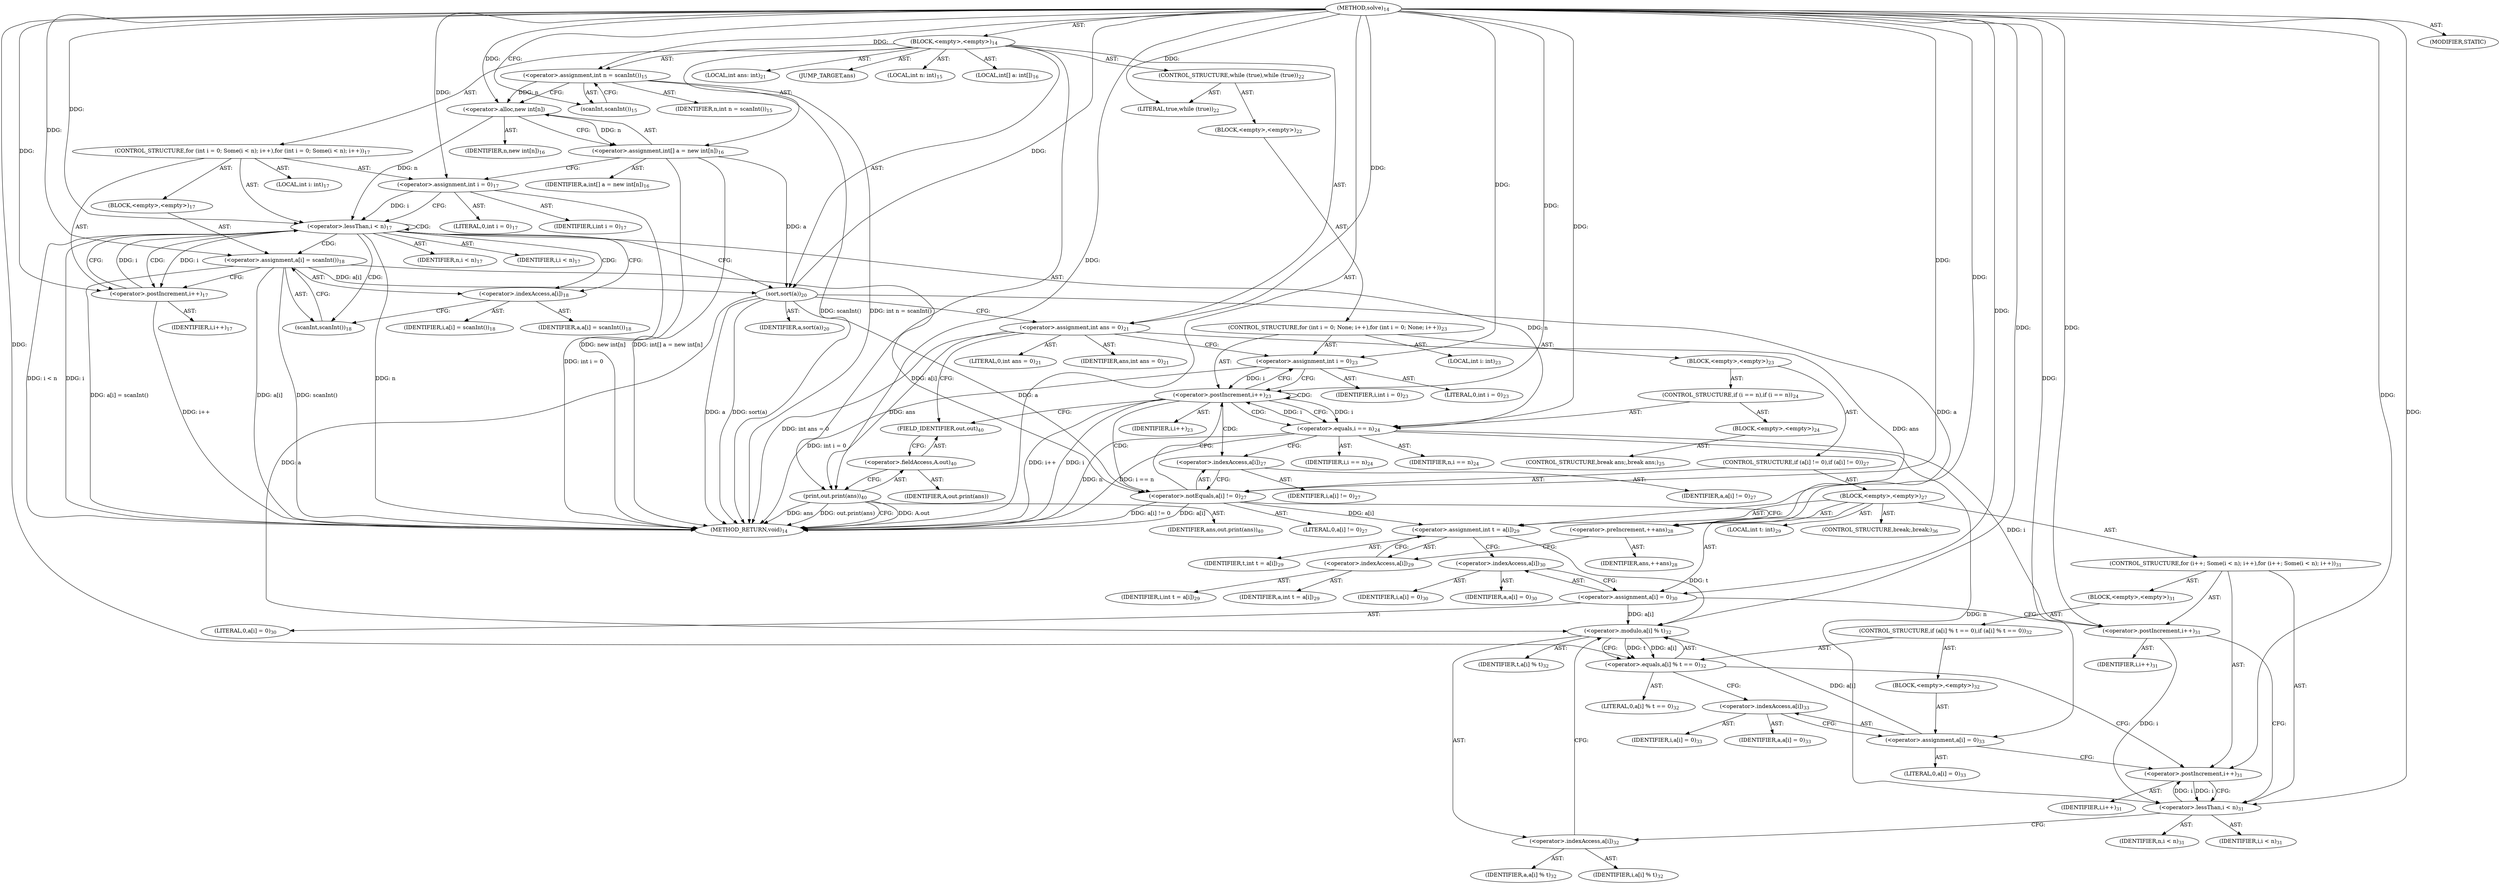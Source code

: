 digraph "solve" {  
"17" [label = <(METHOD,solve)<SUB>14</SUB>> ]
"18" [label = <(BLOCK,&lt;empty&gt;,&lt;empty&gt;)<SUB>14</SUB>> ]
"19" [label = <(LOCAL,int n: int)<SUB>15</SUB>> ]
"20" [label = <(&lt;operator&gt;.assignment,int n = scanInt())<SUB>15</SUB>> ]
"21" [label = <(IDENTIFIER,n,int n = scanInt())<SUB>15</SUB>> ]
"22" [label = <(scanInt,scanInt())<SUB>15</SUB>> ]
"23" [label = <(LOCAL,int[] a: int[])<SUB>16</SUB>> ]
"24" [label = <(&lt;operator&gt;.assignment,int[] a = new int[n])<SUB>16</SUB>> ]
"25" [label = <(IDENTIFIER,a,int[] a = new int[n])<SUB>16</SUB>> ]
"26" [label = <(&lt;operator&gt;.alloc,new int[n])> ]
"27" [label = <(IDENTIFIER,n,new int[n])<SUB>16</SUB>> ]
"28" [label = <(CONTROL_STRUCTURE,for (int i = 0; Some(i &lt; n); i++),for (int i = 0; Some(i &lt; n); i++))<SUB>17</SUB>> ]
"29" [label = <(LOCAL,int i: int)<SUB>17</SUB>> ]
"30" [label = <(&lt;operator&gt;.assignment,int i = 0)<SUB>17</SUB>> ]
"31" [label = <(IDENTIFIER,i,int i = 0)<SUB>17</SUB>> ]
"32" [label = <(LITERAL,0,int i = 0)<SUB>17</SUB>> ]
"33" [label = <(&lt;operator&gt;.lessThan,i &lt; n)<SUB>17</SUB>> ]
"34" [label = <(IDENTIFIER,i,i &lt; n)<SUB>17</SUB>> ]
"35" [label = <(IDENTIFIER,n,i &lt; n)<SUB>17</SUB>> ]
"36" [label = <(&lt;operator&gt;.postIncrement,i++)<SUB>17</SUB>> ]
"37" [label = <(IDENTIFIER,i,i++)<SUB>17</SUB>> ]
"38" [label = <(BLOCK,&lt;empty&gt;,&lt;empty&gt;)<SUB>17</SUB>> ]
"39" [label = <(&lt;operator&gt;.assignment,a[i] = scanInt())<SUB>18</SUB>> ]
"40" [label = <(&lt;operator&gt;.indexAccess,a[i])<SUB>18</SUB>> ]
"41" [label = <(IDENTIFIER,a,a[i] = scanInt())<SUB>18</SUB>> ]
"42" [label = <(IDENTIFIER,i,a[i] = scanInt())<SUB>18</SUB>> ]
"43" [label = <(scanInt,scanInt())<SUB>18</SUB>> ]
"44" [label = <(sort,sort(a))<SUB>20</SUB>> ]
"45" [label = <(IDENTIFIER,a,sort(a))<SUB>20</SUB>> ]
"46" [label = <(LOCAL,int ans: int)<SUB>21</SUB>> ]
"47" [label = <(&lt;operator&gt;.assignment,int ans = 0)<SUB>21</SUB>> ]
"48" [label = <(IDENTIFIER,ans,int ans = 0)<SUB>21</SUB>> ]
"49" [label = <(LITERAL,0,int ans = 0)<SUB>21</SUB>> ]
"50" [label = <(JUMP_TARGET,ans)> ]
"51" [label = <(CONTROL_STRUCTURE,while (true),while (true))<SUB>22</SUB>> ]
"52" [label = <(LITERAL,true,while (true))<SUB>22</SUB>> ]
"53" [label = <(BLOCK,&lt;empty&gt;,&lt;empty&gt;)<SUB>22</SUB>> ]
"54" [label = <(CONTROL_STRUCTURE,for (int i = 0; None; i++),for (int i = 0; None; i++))<SUB>23</SUB>> ]
"55" [label = <(LOCAL,int i: int)<SUB>23</SUB>> ]
"56" [label = <(&lt;operator&gt;.assignment,int i = 0)<SUB>23</SUB>> ]
"57" [label = <(IDENTIFIER,i,int i = 0)<SUB>23</SUB>> ]
"58" [label = <(LITERAL,0,int i = 0)<SUB>23</SUB>> ]
"59" [label = <(&lt;operator&gt;.postIncrement,i++)<SUB>23</SUB>> ]
"60" [label = <(IDENTIFIER,i,i++)<SUB>23</SUB>> ]
"61" [label = <(BLOCK,&lt;empty&gt;,&lt;empty&gt;)<SUB>23</SUB>> ]
"62" [label = <(CONTROL_STRUCTURE,if (i == n),if (i == n))<SUB>24</SUB>> ]
"63" [label = <(&lt;operator&gt;.equals,i == n)<SUB>24</SUB>> ]
"64" [label = <(IDENTIFIER,i,i == n)<SUB>24</SUB>> ]
"65" [label = <(IDENTIFIER,n,i == n)<SUB>24</SUB>> ]
"66" [label = <(BLOCK,&lt;empty&gt;,&lt;empty&gt;)<SUB>24</SUB>> ]
"67" [label = <(CONTROL_STRUCTURE,break ans;,break ans;)<SUB>25</SUB>> ]
"68" [label = <(CONTROL_STRUCTURE,if (a[i] != 0),if (a[i] != 0))<SUB>27</SUB>> ]
"69" [label = <(&lt;operator&gt;.notEquals,a[i] != 0)<SUB>27</SUB>> ]
"70" [label = <(&lt;operator&gt;.indexAccess,a[i])<SUB>27</SUB>> ]
"71" [label = <(IDENTIFIER,a,a[i] != 0)<SUB>27</SUB>> ]
"72" [label = <(IDENTIFIER,i,a[i] != 0)<SUB>27</SUB>> ]
"73" [label = <(LITERAL,0,a[i] != 0)<SUB>27</SUB>> ]
"74" [label = <(BLOCK,&lt;empty&gt;,&lt;empty&gt;)<SUB>27</SUB>> ]
"75" [label = <(&lt;operator&gt;.preIncrement,++ans)<SUB>28</SUB>> ]
"76" [label = <(IDENTIFIER,ans,++ans)<SUB>28</SUB>> ]
"77" [label = <(LOCAL,int t: int)<SUB>29</SUB>> ]
"78" [label = <(&lt;operator&gt;.assignment,int t = a[i])<SUB>29</SUB>> ]
"79" [label = <(IDENTIFIER,t,int t = a[i])<SUB>29</SUB>> ]
"80" [label = <(&lt;operator&gt;.indexAccess,a[i])<SUB>29</SUB>> ]
"81" [label = <(IDENTIFIER,a,int t = a[i])<SUB>29</SUB>> ]
"82" [label = <(IDENTIFIER,i,int t = a[i])<SUB>29</SUB>> ]
"83" [label = <(&lt;operator&gt;.assignment,a[i] = 0)<SUB>30</SUB>> ]
"84" [label = <(&lt;operator&gt;.indexAccess,a[i])<SUB>30</SUB>> ]
"85" [label = <(IDENTIFIER,a,a[i] = 0)<SUB>30</SUB>> ]
"86" [label = <(IDENTIFIER,i,a[i] = 0)<SUB>30</SUB>> ]
"87" [label = <(LITERAL,0,a[i] = 0)<SUB>30</SUB>> ]
"88" [label = <(CONTROL_STRUCTURE,for (i++; Some(i &lt; n); i++),for (i++; Some(i &lt; n); i++))<SUB>31</SUB>> ]
"89" [label = <(&lt;operator&gt;.postIncrement,i++)<SUB>31</SUB>> ]
"90" [label = <(IDENTIFIER,i,i++)<SUB>31</SUB>> ]
"91" [label = <(&lt;operator&gt;.lessThan,i &lt; n)<SUB>31</SUB>> ]
"92" [label = <(IDENTIFIER,i,i &lt; n)<SUB>31</SUB>> ]
"93" [label = <(IDENTIFIER,n,i &lt; n)<SUB>31</SUB>> ]
"94" [label = <(&lt;operator&gt;.postIncrement,i++)<SUB>31</SUB>> ]
"95" [label = <(IDENTIFIER,i,i++)<SUB>31</SUB>> ]
"96" [label = <(BLOCK,&lt;empty&gt;,&lt;empty&gt;)<SUB>31</SUB>> ]
"97" [label = <(CONTROL_STRUCTURE,if (a[i] % t == 0),if (a[i] % t == 0))<SUB>32</SUB>> ]
"98" [label = <(&lt;operator&gt;.equals,a[i] % t == 0)<SUB>32</SUB>> ]
"99" [label = <(&lt;operator&gt;.modulo,a[i] % t)<SUB>32</SUB>> ]
"100" [label = <(&lt;operator&gt;.indexAccess,a[i])<SUB>32</SUB>> ]
"101" [label = <(IDENTIFIER,a,a[i] % t)<SUB>32</SUB>> ]
"102" [label = <(IDENTIFIER,i,a[i] % t)<SUB>32</SUB>> ]
"103" [label = <(IDENTIFIER,t,a[i] % t)<SUB>32</SUB>> ]
"104" [label = <(LITERAL,0,a[i] % t == 0)<SUB>32</SUB>> ]
"105" [label = <(BLOCK,&lt;empty&gt;,&lt;empty&gt;)<SUB>32</SUB>> ]
"106" [label = <(&lt;operator&gt;.assignment,a[i] = 0)<SUB>33</SUB>> ]
"107" [label = <(&lt;operator&gt;.indexAccess,a[i])<SUB>33</SUB>> ]
"108" [label = <(IDENTIFIER,a,a[i] = 0)<SUB>33</SUB>> ]
"109" [label = <(IDENTIFIER,i,a[i] = 0)<SUB>33</SUB>> ]
"110" [label = <(LITERAL,0,a[i] = 0)<SUB>33</SUB>> ]
"111" [label = <(CONTROL_STRUCTURE,break;,break;)<SUB>36</SUB>> ]
"112" [label = <(print,out.print(ans))<SUB>40</SUB>> ]
"113" [label = <(&lt;operator&gt;.fieldAccess,A.out)<SUB>40</SUB>> ]
"114" [label = <(IDENTIFIER,A,out.print(ans))> ]
"115" [label = <(FIELD_IDENTIFIER,out,out)<SUB>40</SUB>> ]
"116" [label = <(IDENTIFIER,ans,out.print(ans))<SUB>40</SUB>> ]
"117" [label = <(MODIFIER,STATIC)> ]
"118" [label = <(METHOD_RETURN,void)<SUB>14</SUB>> ]
  "17" -> "18"  [ label = "AST: "] 
  "17" -> "117"  [ label = "AST: "] 
  "17" -> "118"  [ label = "AST: "] 
  "18" -> "19"  [ label = "AST: "] 
  "18" -> "20"  [ label = "AST: "] 
  "18" -> "23"  [ label = "AST: "] 
  "18" -> "24"  [ label = "AST: "] 
  "18" -> "28"  [ label = "AST: "] 
  "18" -> "44"  [ label = "AST: "] 
  "18" -> "46"  [ label = "AST: "] 
  "18" -> "47"  [ label = "AST: "] 
  "18" -> "50"  [ label = "AST: "] 
  "18" -> "51"  [ label = "AST: "] 
  "18" -> "112"  [ label = "AST: "] 
  "20" -> "21"  [ label = "AST: "] 
  "20" -> "22"  [ label = "AST: "] 
  "24" -> "25"  [ label = "AST: "] 
  "24" -> "26"  [ label = "AST: "] 
  "26" -> "27"  [ label = "AST: "] 
  "28" -> "29"  [ label = "AST: "] 
  "28" -> "30"  [ label = "AST: "] 
  "28" -> "33"  [ label = "AST: "] 
  "28" -> "36"  [ label = "AST: "] 
  "28" -> "38"  [ label = "AST: "] 
  "30" -> "31"  [ label = "AST: "] 
  "30" -> "32"  [ label = "AST: "] 
  "33" -> "34"  [ label = "AST: "] 
  "33" -> "35"  [ label = "AST: "] 
  "36" -> "37"  [ label = "AST: "] 
  "38" -> "39"  [ label = "AST: "] 
  "39" -> "40"  [ label = "AST: "] 
  "39" -> "43"  [ label = "AST: "] 
  "40" -> "41"  [ label = "AST: "] 
  "40" -> "42"  [ label = "AST: "] 
  "44" -> "45"  [ label = "AST: "] 
  "47" -> "48"  [ label = "AST: "] 
  "47" -> "49"  [ label = "AST: "] 
  "51" -> "52"  [ label = "AST: "] 
  "51" -> "53"  [ label = "AST: "] 
  "53" -> "54"  [ label = "AST: "] 
  "54" -> "55"  [ label = "AST: "] 
  "54" -> "56"  [ label = "AST: "] 
  "54" -> "59"  [ label = "AST: "] 
  "54" -> "61"  [ label = "AST: "] 
  "56" -> "57"  [ label = "AST: "] 
  "56" -> "58"  [ label = "AST: "] 
  "59" -> "60"  [ label = "AST: "] 
  "61" -> "62"  [ label = "AST: "] 
  "61" -> "68"  [ label = "AST: "] 
  "62" -> "63"  [ label = "AST: "] 
  "62" -> "66"  [ label = "AST: "] 
  "63" -> "64"  [ label = "AST: "] 
  "63" -> "65"  [ label = "AST: "] 
  "66" -> "67"  [ label = "AST: "] 
  "68" -> "69"  [ label = "AST: "] 
  "68" -> "74"  [ label = "AST: "] 
  "69" -> "70"  [ label = "AST: "] 
  "69" -> "73"  [ label = "AST: "] 
  "70" -> "71"  [ label = "AST: "] 
  "70" -> "72"  [ label = "AST: "] 
  "74" -> "75"  [ label = "AST: "] 
  "74" -> "77"  [ label = "AST: "] 
  "74" -> "78"  [ label = "AST: "] 
  "74" -> "83"  [ label = "AST: "] 
  "74" -> "88"  [ label = "AST: "] 
  "74" -> "111"  [ label = "AST: "] 
  "75" -> "76"  [ label = "AST: "] 
  "78" -> "79"  [ label = "AST: "] 
  "78" -> "80"  [ label = "AST: "] 
  "80" -> "81"  [ label = "AST: "] 
  "80" -> "82"  [ label = "AST: "] 
  "83" -> "84"  [ label = "AST: "] 
  "83" -> "87"  [ label = "AST: "] 
  "84" -> "85"  [ label = "AST: "] 
  "84" -> "86"  [ label = "AST: "] 
  "88" -> "89"  [ label = "AST: "] 
  "88" -> "91"  [ label = "AST: "] 
  "88" -> "94"  [ label = "AST: "] 
  "88" -> "96"  [ label = "AST: "] 
  "89" -> "90"  [ label = "AST: "] 
  "91" -> "92"  [ label = "AST: "] 
  "91" -> "93"  [ label = "AST: "] 
  "94" -> "95"  [ label = "AST: "] 
  "96" -> "97"  [ label = "AST: "] 
  "97" -> "98"  [ label = "AST: "] 
  "97" -> "105"  [ label = "AST: "] 
  "98" -> "99"  [ label = "AST: "] 
  "98" -> "104"  [ label = "AST: "] 
  "99" -> "100"  [ label = "AST: "] 
  "99" -> "103"  [ label = "AST: "] 
  "100" -> "101"  [ label = "AST: "] 
  "100" -> "102"  [ label = "AST: "] 
  "105" -> "106"  [ label = "AST: "] 
  "106" -> "107"  [ label = "AST: "] 
  "106" -> "110"  [ label = "AST: "] 
  "107" -> "108"  [ label = "AST: "] 
  "107" -> "109"  [ label = "AST: "] 
  "112" -> "113"  [ label = "AST: "] 
  "112" -> "116"  [ label = "AST: "] 
  "113" -> "114"  [ label = "AST: "] 
  "113" -> "115"  [ label = "AST: "] 
  "20" -> "26"  [ label = "CFG: "] 
  "24" -> "30"  [ label = "CFG: "] 
  "44" -> "47"  [ label = "CFG: "] 
  "47" -> "56"  [ label = "CFG: "] 
  "47" -> "115"  [ label = "CFG: "] 
  "112" -> "118"  [ label = "CFG: "] 
  "22" -> "20"  [ label = "CFG: "] 
  "26" -> "24"  [ label = "CFG: "] 
  "30" -> "33"  [ label = "CFG: "] 
  "33" -> "40"  [ label = "CFG: "] 
  "33" -> "44"  [ label = "CFG: "] 
  "36" -> "33"  [ label = "CFG: "] 
  "113" -> "112"  [ label = "CFG: "] 
  "39" -> "36"  [ label = "CFG: "] 
  "115" -> "113"  [ label = "CFG: "] 
  "40" -> "43"  [ label = "CFG: "] 
  "43" -> "39"  [ label = "CFG: "] 
  "56" -> "59"  [ label = "CFG: "] 
  "59" -> "56"  [ label = "CFG: "] 
  "59" -> "115"  [ label = "CFG: "] 
  "59" -> "63"  [ label = "CFG: "] 
  "63" -> "70"  [ label = "CFG: "] 
  "69" -> "59"  [ label = "CFG: "] 
  "69" -> "75"  [ label = "CFG: "] 
  "70" -> "69"  [ label = "CFG: "] 
  "75" -> "80"  [ label = "CFG: "] 
  "78" -> "84"  [ label = "CFG: "] 
  "83" -> "89"  [ label = "CFG: "] 
  "80" -> "78"  [ label = "CFG: "] 
  "84" -> "83"  [ label = "CFG: "] 
  "89" -> "91"  [ label = "CFG: "] 
  "91" -> "100"  [ label = "CFG: "] 
  "94" -> "91"  [ label = "CFG: "] 
  "98" -> "107"  [ label = "CFG: "] 
  "98" -> "94"  [ label = "CFG: "] 
  "99" -> "98"  [ label = "CFG: "] 
  "106" -> "94"  [ label = "CFG: "] 
  "100" -> "99"  [ label = "CFG: "] 
  "107" -> "106"  [ label = "CFG: "] 
  "17" -> "22"  [ label = "CFG: "] 
  "20" -> "118"  [ label = "DDG: scanInt()"] 
  "20" -> "118"  [ label = "DDG: int n = scanInt()"] 
  "24" -> "118"  [ label = "DDG: new int[n]"] 
  "24" -> "118"  [ label = "DDG: int[] a = new int[n]"] 
  "30" -> "118"  [ label = "DDG: int i = 0"] 
  "33" -> "118"  [ label = "DDG: i"] 
  "33" -> "118"  [ label = "DDG: n"] 
  "33" -> "118"  [ label = "DDG: i &lt; n"] 
  "44" -> "118"  [ label = "DDG: a"] 
  "44" -> "118"  [ label = "DDG: sort(a)"] 
  "47" -> "118"  [ label = "DDG: int ans = 0"] 
  "112" -> "118"  [ label = "DDG: A.out"] 
  "112" -> "118"  [ label = "DDG: ans"] 
  "112" -> "118"  [ label = "DDG: out.print(ans)"] 
  "56" -> "118"  [ label = "DDG: int i = 0"] 
  "59" -> "118"  [ label = "DDG: i"] 
  "59" -> "118"  [ label = "DDG: i++"] 
  "63" -> "118"  [ label = "DDG: n"] 
  "63" -> "118"  [ label = "DDG: i == n"] 
  "69" -> "118"  [ label = "DDG: a[i]"] 
  "69" -> "118"  [ label = "DDG: a[i] != 0"] 
  "39" -> "118"  [ label = "DDG: a[i]"] 
  "39" -> "118"  [ label = "DDG: scanInt()"] 
  "39" -> "118"  [ label = "DDG: a[i] = scanInt()"] 
  "36" -> "118"  [ label = "DDG: i++"] 
  "17" -> "20"  [ label = "DDG: "] 
  "26" -> "24"  [ label = "DDG: n"] 
  "17" -> "47"  [ label = "DDG: "] 
  "17" -> "30"  [ label = "DDG: "] 
  "24" -> "44"  [ label = "DDG: a"] 
  "39" -> "44"  [ label = "DDG: a[i]"] 
  "17" -> "44"  [ label = "DDG: "] 
  "17" -> "52"  [ label = "DDG: "] 
  "47" -> "112"  [ label = "DDG: ans"] 
  "17" -> "112"  [ label = "DDG: "] 
  "20" -> "26"  [ label = "DDG: n"] 
  "17" -> "26"  [ label = "DDG: "] 
  "30" -> "33"  [ label = "DDG: i"] 
  "36" -> "33"  [ label = "DDG: i"] 
  "17" -> "33"  [ label = "DDG: "] 
  "26" -> "33"  [ label = "DDG: n"] 
  "33" -> "36"  [ label = "DDG: i"] 
  "17" -> "36"  [ label = "DDG: "] 
  "17" -> "39"  [ label = "DDG: "] 
  "17" -> "56"  [ label = "DDG: "] 
  "56" -> "59"  [ label = "DDG: i"] 
  "63" -> "59"  [ label = "DDG: i"] 
  "17" -> "59"  [ label = "DDG: "] 
  "59" -> "63"  [ label = "DDG: i"] 
  "17" -> "63"  [ label = "DDG: "] 
  "33" -> "63"  [ label = "DDG: n"] 
  "44" -> "69"  [ label = "DDG: a"] 
  "39" -> "69"  [ label = "DDG: a[i]"] 
  "17" -> "69"  [ label = "DDG: "] 
  "44" -> "78"  [ label = "DDG: a"] 
  "69" -> "78"  [ label = "DDG: a[i]"] 
  "17" -> "83"  [ label = "DDG: "] 
  "47" -> "75"  [ label = "DDG: ans"] 
  "17" -> "75"  [ label = "DDG: "] 
  "63" -> "89"  [ label = "DDG: i"] 
  "17" -> "89"  [ label = "DDG: "] 
  "89" -> "91"  [ label = "DDG: i"] 
  "94" -> "91"  [ label = "DDG: i"] 
  "17" -> "91"  [ label = "DDG: "] 
  "63" -> "91"  [ label = "DDG: n"] 
  "91" -> "94"  [ label = "DDG: i"] 
  "17" -> "94"  [ label = "DDG: "] 
  "99" -> "98"  [ label = "DDG: a[i]"] 
  "99" -> "98"  [ label = "DDG: t"] 
  "17" -> "98"  [ label = "DDG: "] 
  "17" -> "106"  [ label = "DDG: "] 
  "44" -> "99"  [ label = "DDG: a"] 
  "83" -> "99"  [ label = "DDG: a[i]"] 
  "106" -> "99"  [ label = "DDG: a[i]"] 
  "78" -> "99"  [ label = "DDG: t"] 
  "17" -> "99"  [ label = "DDG: "] 
  "33" -> "33"  [ label = "CDG: "] 
  "33" -> "36"  [ label = "CDG: "] 
  "33" -> "40"  [ label = "CDG: "] 
  "33" -> "39"  [ label = "CDG: "] 
  "33" -> "43"  [ label = "CDG: "] 
  "59" -> "69"  [ label = "CDG: "] 
  "59" -> "70"  [ label = "CDG: "] 
  "59" -> "63"  [ label = "CDG: "] 
  "59" -> "59"  [ label = "CDG: "] 
}
